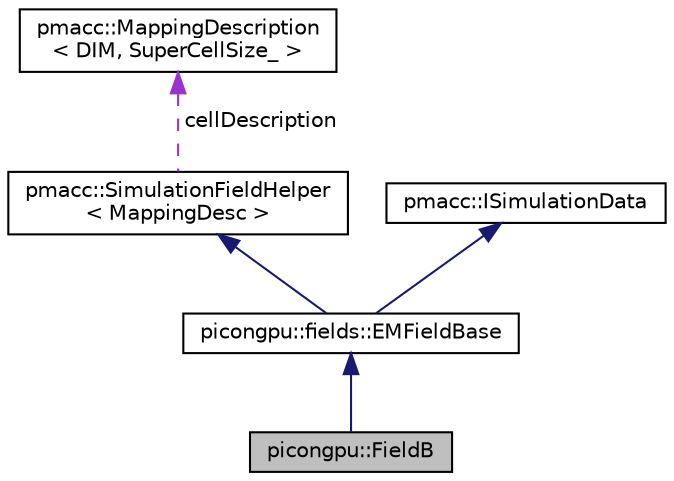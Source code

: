 digraph "picongpu::FieldB"
{
 // LATEX_PDF_SIZE
  edge [fontname="Helvetica",fontsize="10",labelfontname="Helvetica",labelfontsize="10"];
  node [fontname="Helvetica",fontsize="10",shape=record];
  Node1 [label="picongpu::FieldB",height=0.2,width=0.4,color="black", fillcolor="grey75", style="filled", fontcolor="black",tooltip="Representation of the magnetic field."];
  Node2 -> Node1 [dir="back",color="midnightblue",fontsize="10",style="solid",fontname="Helvetica"];
  Node2 [label="picongpu::fields::EMFieldBase",height=0.2,width=0.4,color="black", fillcolor="white", style="filled",URL="$classpicongpu_1_1fields_1_1_e_m_field_base.html",tooltip="Base class for implementation inheritance in classes for the electromagnetic fields."];
  Node3 -> Node2 [dir="back",color="midnightblue",fontsize="10",style="solid",fontname="Helvetica"];
  Node3 [label="pmacc::SimulationFieldHelper\l\< MappingDesc \>",height=0.2,width=0.4,color="black", fillcolor="white", style="filled",URL="$classpmacc_1_1_simulation_field_helper.html",tooltip=" "];
  Node4 -> Node3 [dir="back",color="darkorchid3",fontsize="10",style="dashed",label=" cellDescription" ,fontname="Helvetica"];
  Node4 [label="pmacc::MappingDescription\l\< DIM, SuperCellSize_ \>",height=0.2,width=0.4,color="black", fillcolor="white", style="filled",URL="$classpmacc_1_1_mapping_description.html",tooltip="Abstracts logical block information from block variables."];
  Node5 -> Node2 [dir="back",color="midnightblue",fontsize="10",style="solid",fontname="Helvetica"];
  Node5 [label="pmacc::ISimulationData",height=0.2,width=0.4,color="black", fillcolor="white", style="filled",URL="$classpmacc_1_1_i_simulation_data.html",tooltip="Interface for simulation data which should be registered at DataConnector for file output,..."];
}
